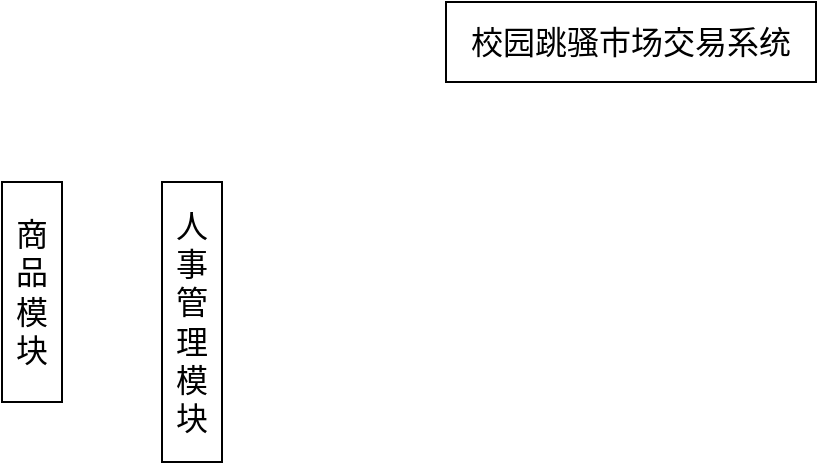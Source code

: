 <mxfile version="17.3.0" type="github">
  <diagram id="IZfgekErxJ8Bl-5lO6em" name="第 1 页">
    <mxGraphModel dx="1246" dy="718" grid="1" gridSize="10" guides="1" tooltips="1" connect="1" arrows="1" fold="1" page="1" pageScale="1" pageWidth="1169" pageHeight="827" math="0" shadow="0">
      <root>
        <mxCell id="0" />
        <mxCell id="1" parent="0" />
        <mxCell id="pzcqqS4UqjUTK4ZPxBAx-1" value="&lt;font style=&quot;font-size: 16px&quot;&gt;校园跳骚市场交易系统&lt;/font&gt;" style="rounded=0;whiteSpace=wrap;html=1;" vertex="1" parent="1">
          <mxGeometry x="492" y="50" width="185" height="40" as="geometry" />
        </mxCell>
        <mxCell id="pzcqqS4UqjUTK4ZPxBAx-2" value="商品模块" style="rounded=0;whiteSpace=wrap;html=1;fontSize=16;" vertex="1" parent="1">
          <mxGeometry x="270" y="140" width="30" height="110" as="geometry" />
        </mxCell>
        <mxCell id="pzcqqS4UqjUTK4ZPxBAx-3" value="人事管理 模块" style="rounded=0;whiteSpace=wrap;html=1;fontSize=16;" vertex="1" parent="1">
          <mxGeometry x="350" y="140" width="30" height="140" as="geometry" />
        </mxCell>
      </root>
    </mxGraphModel>
  </diagram>
</mxfile>
